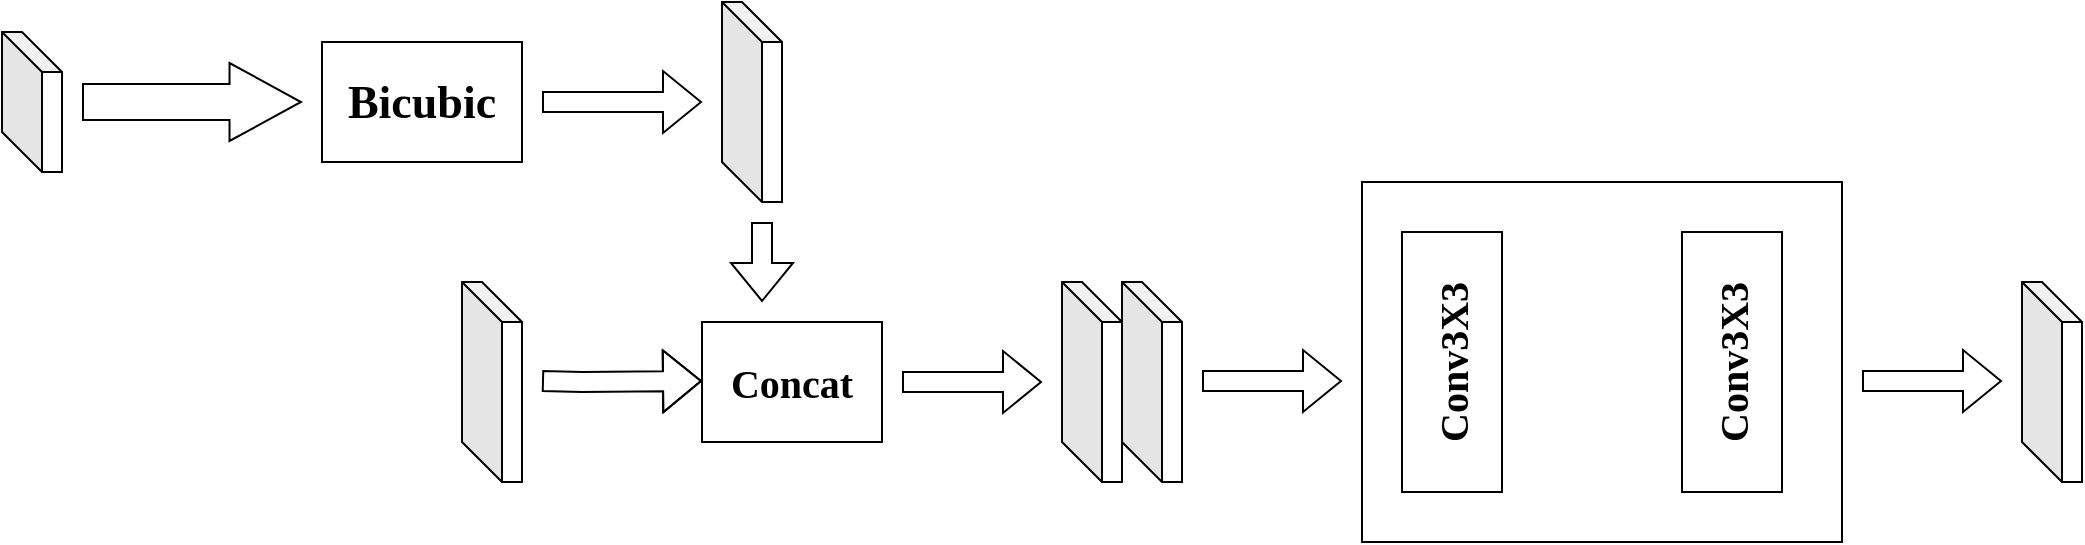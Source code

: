 <mxfile version="25.0.3">
  <diagram name="第 1 页" id="SNIPFmzXmcSbG-cZArPU">
    <mxGraphModel dx="1050" dy="522" grid="1" gridSize="10" guides="1" tooltips="1" connect="1" arrows="1" fold="1" page="1" pageScale="1" pageWidth="827" pageHeight="1169" math="0" shadow="0">
      <root>
        <mxCell id="0" />
        <mxCell id="1" parent="0" />
        <mxCell id="g5X6xDsYKSyg2Ctw5fDZ-1" value="" style="shape=cube;whiteSpace=wrap;html=1;boundedLbl=1;backgroundOutline=1;darkOpacity=0.05;darkOpacity2=0.1;" vertex="1" parent="1">
          <mxGeometry x="210" y="105" width="30" height="70" as="geometry" />
        </mxCell>
        <mxCell id="g5X6xDsYKSyg2Ctw5fDZ-2" value="" style="shape=flexArrow;endArrow=classic;html=1;rounded=0;width=18;endSize=11.58;" edge="1" parent="1">
          <mxGeometry width="50" height="50" relative="1" as="geometry">
            <mxPoint x="250" y="140" as="sourcePoint" />
            <mxPoint x="360" y="140" as="targetPoint" />
          </mxGeometry>
        </mxCell>
        <mxCell id="g5X6xDsYKSyg2Ctw5fDZ-3" value="" style="shape=cube;whiteSpace=wrap;html=1;boundedLbl=1;backgroundOutline=1;darkOpacity=0.05;darkOpacity2=0.1;" vertex="1" parent="1">
          <mxGeometry x="440" y="230" width="30" height="100" as="geometry" />
        </mxCell>
        <mxCell id="g5X6xDsYKSyg2Ctw5fDZ-7" value="" style="rounded=0;whiteSpace=wrap;html=1;" vertex="1" parent="1">
          <mxGeometry x="370" y="110" width="100" height="60" as="geometry" />
        </mxCell>
        <mxCell id="g5X6xDsYKSyg2Ctw5fDZ-8" value="&lt;b&gt;&lt;font style=&quot;font-size: 23px;&quot; face=&quot;Times New Roman&quot;&gt;Bicubic&lt;/font&gt;&lt;/b&gt;" style="text;html=1;align=center;verticalAlign=middle;whiteSpace=wrap;rounded=0;" vertex="1" parent="1">
          <mxGeometry x="390" y="125" width="60" height="30" as="geometry" />
        </mxCell>
        <mxCell id="g5X6xDsYKSyg2Ctw5fDZ-9" value="" style="shape=flexArrow;endArrow=classic;html=1;rounded=0;" edge="1" parent="1">
          <mxGeometry width="50" height="50" relative="1" as="geometry">
            <mxPoint x="480" y="279.5" as="sourcePoint" />
            <mxPoint x="560" y="279.5" as="targetPoint" />
            <Array as="points">
              <mxPoint x="500" y="280" />
            </Array>
          </mxGeometry>
        </mxCell>
        <mxCell id="g5X6xDsYKSyg2Ctw5fDZ-10" value="" style="shape=flexArrow;endArrow=classic;html=1;rounded=0;" edge="1" parent="1">
          <mxGeometry width="50" height="50" relative="1" as="geometry">
            <mxPoint x="480" y="140" as="sourcePoint" />
            <mxPoint x="560" y="140" as="targetPoint" />
          </mxGeometry>
        </mxCell>
        <mxCell id="g5X6xDsYKSyg2Ctw5fDZ-11" value="" style="shape=cube;whiteSpace=wrap;html=1;boundedLbl=1;backgroundOutline=1;darkOpacity=0.05;darkOpacity2=0.1;" vertex="1" parent="1">
          <mxGeometry x="570" y="90" width="30" height="100" as="geometry" />
        </mxCell>
        <mxCell id="g5X6xDsYKSyg2Ctw5fDZ-13" value="" style="shape=flexArrow;endArrow=classic;html=1;rounded=0;" edge="1" parent="1">
          <mxGeometry width="50" height="50" relative="1" as="geometry">
            <mxPoint x="590" y="200" as="sourcePoint" />
            <mxPoint x="590" y="240" as="targetPoint" />
          </mxGeometry>
        </mxCell>
        <mxCell id="g5X6xDsYKSyg2Ctw5fDZ-14" value="" style="rounded=0;whiteSpace=wrap;html=1;" vertex="1" parent="1">
          <mxGeometry x="560" y="250" width="90" height="60" as="geometry" />
        </mxCell>
        <mxCell id="g5X6xDsYKSyg2Ctw5fDZ-15" value="&lt;b&gt;&lt;font style=&quot;font-size: 20px;&quot; face=&quot;Times New Roman&quot;&gt;Concat&lt;/font&gt;&lt;/b&gt;" style="text;html=1;align=center;verticalAlign=middle;whiteSpace=wrap;rounded=0;" vertex="1" parent="1">
          <mxGeometry x="575" y="265" width="60" height="30" as="geometry" />
        </mxCell>
        <mxCell id="g5X6xDsYKSyg2Ctw5fDZ-16" value="" style="shape=flexArrow;endArrow=classic;html=1;rounded=0;" edge="1" parent="1">
          <mxGeometry width="50" height="50" relative="1" as="geometry">
            <mxPoint x="660" y="280" as="sourcePoint" />
            <mxPoint x="730" y="280" as="targetPoint" />
          </mxGeometry>
        </mxCell>
        <mxCell id="g5X6xDsYKSyg2Ctw5fDZ-17" value="" style="shape=cube;whiteSpace=wrap;html=1;boundedLbl=1;backgroundOutline=1;darkOpacity=0.05;darkOpacity2=0.1;" vertex="1" parent="1">
          <mxGeometry x="740" y="230" width="30" height="100" as="geometry" />
        </mxCell>
        <mxCell id="g5X6xDsYKSyg2Ctw5fDZ-18" value="" style="shape=cube;whiteSpace=wrap;html=1;boundedLbl=1;backgroundOutline=1;darkOpacity=0.05;darkOpacity2=0.1;" vertex="1" parent="1">
          <mxGeometry x="770" y="230" width="30" height="100" as="geometry" />
        </mxCell>
        <mxCell id="g5X6xDsYKSyg2Ctw5fDZ-19" value="" style="shape=flexArrow;endArrow=classic;html=1;rounded=0;" edge="1" parent="1">
          <mxGeometry width="50" height="50" relative="1" as="geometry">
            <mxPoint x="810" y="279.5" as="sourcePoint" />
            <mxPoint x="880" y="279.5" as="targetPoint" />
          </mxGeometry>
        </mxCell>
        <mxCell id="g5X6xDsYKSyg2Ctw5fDZ-20" value="" style="rounded=0;whiteSpace=wrap;html=1;" vertex="1" parent="1">
          <mxGeometry x="890" y="180" width="240" height="180" as="geometry" />
        </mxCell>
        <mxCell id="g5X6xDsYKSyg2Ctw5fDZ-21" value="" style="shape=flexArrow;endArrow=classic;html=1;rounded=0;" edge="1" parent="1">
          <mxGeometry width="50" height="50" relative="1" as="geometry">
            <mxPoint x="1140" y="279.5" as="sourcePoint" />
            <mxPoint x="1210" y="279.5" as="targetPoint" />
          </mxGeometry>
        </mxCell>
        <mxCell id="g5X6xDsYKSyg2Ctw5fDZ-23" value="" style="shape=cube;whiteSpace=wrap;html=1;boundedLbl=1;backgroundOutline=1;darkOpacity=0.05;darkOpacity2=0.1;" vertex="1" parent="1">
          <mxGeometry x="1220" y="230" width="30" height="100" as="geometry" />
        </mxCell>
        <mxCell id="g5X6xDsYKSyg2Ctw5fDZ-24" value="" style="rounded=0;whiteSpace=wrap;html=1;" vertex="1" parent="1">
          <mxGeometry x="910" y="205" width="50" height="130" as="geometry" />
        </mxCell>
        <mxCell id="g5X6xDsYKSyg2Ctw5fDZ-25" value="&lt;font style=&quot;font-size: 20px;&quot; face=&quot;Times New Roman&quot;&gt;&lt;b&gt;Conv3X3&lt;/b&gt;&lt;/font&gt;" style="text;html=1;align=center;verticalAlign=middle;whiteSpace=wrap;rounded=0;rotation=-90;" vertex="1" parent="1">
          <mxGeometry x="905" y="255" width="60" height="30" as="geometry" />
        </mxCell>
        <mxCell id="g5X6xDsYKSyg2Ctw5fDZ-27" value="" style="rounded=0;whiteSpace=wrap;html=1;" vertex="1" parent="1">
          <mxGeometry x="1050" y="205" width="50" height="130" as="geometry" />
        </mxCell>
        <mxCell id="g5X6xDsYKSyg2Ctw5fDZ-28" value="&lt;font style=&quot;font-size: 20px;&quot; face=&quot;Times New Roman&quot;&gt;&lt;b&gt;Conv3X3&lt;/b&gt;&lt;/font&gt;" style="text;html=1;align=center;verticalAlign=middle;whiteSpace=wrap;rounded=0;rotation=-90;" vertex="1" parent="1">
          <mxGeometry x="1045" y="255" width="60" height="30" as="geometry" />
        </mxCell>
      </root>
    </mxGraphModel>
  </diagram>
</mxfile>
